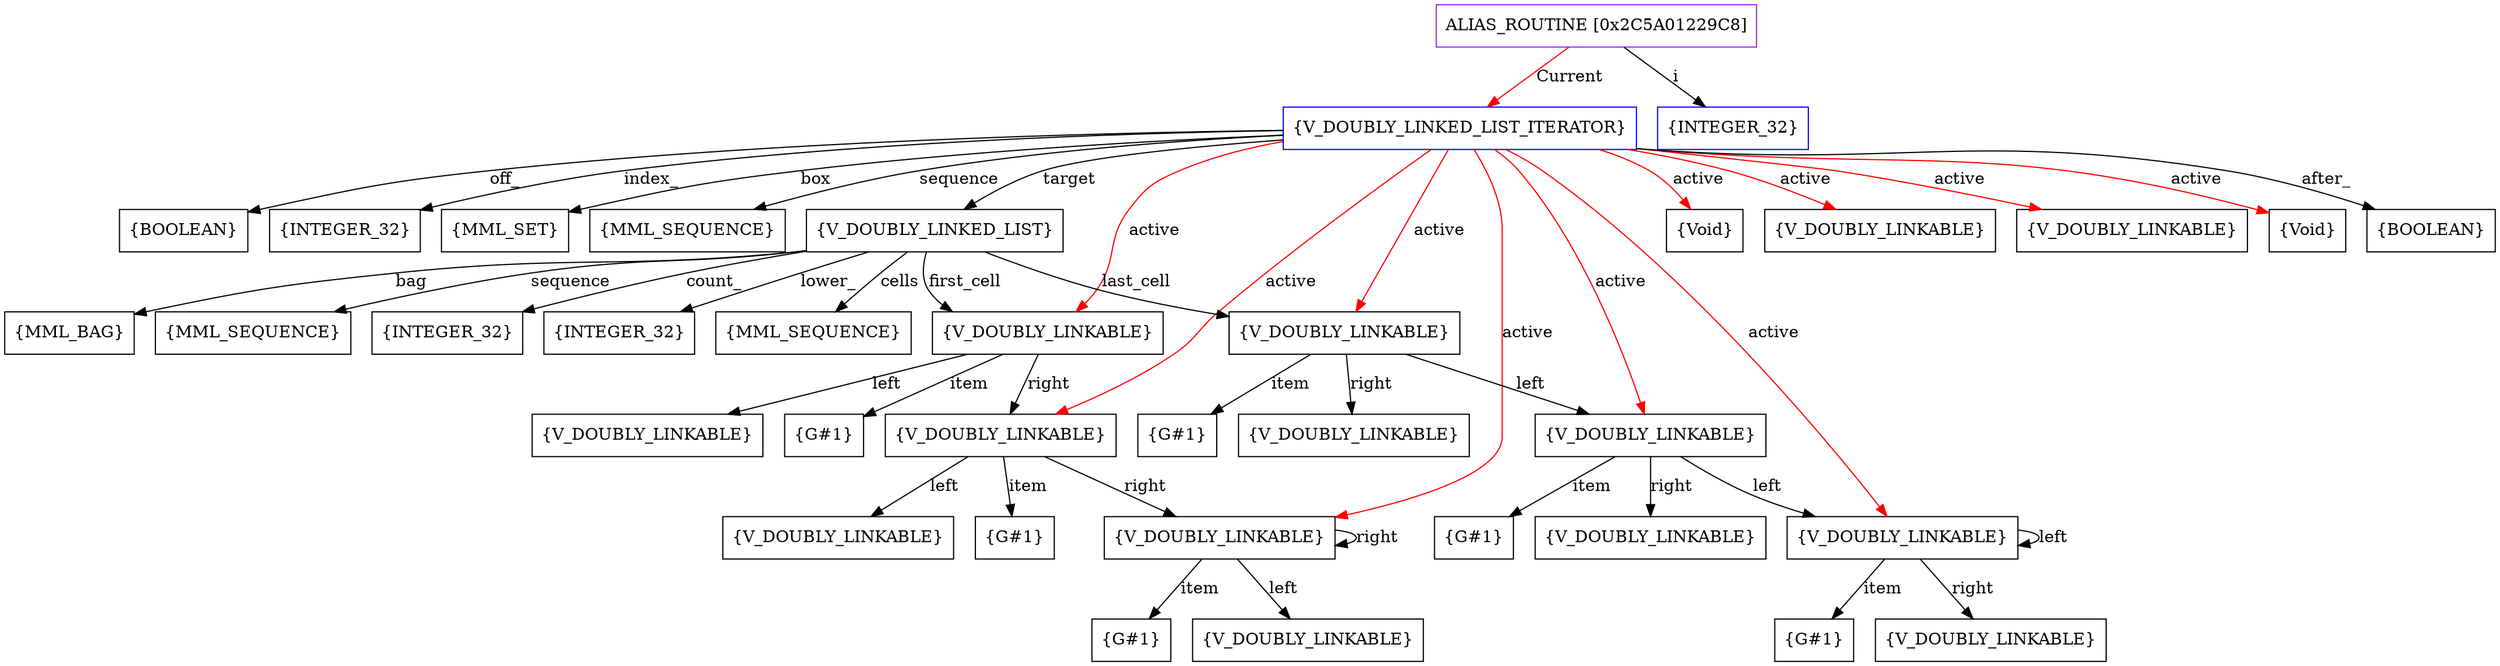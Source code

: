 digraph g {
	node [shape=box]
	b1[color=purple label=<ALIAS_ROUTINE [0x2C5A01229C8]>]
	b2[color=blue label=<{V_DOUBLY_LINKED_LIST_ITERATOR}>]
	b3[label=<{BOOLEAN}>]
	b4[label=<{INTEGER_32}>]
	b5[label=<{MML_SET}>]
	b6[label=<{MML_SEQUENCE}>]
	b7[label=<{V_DOUBLY_LINKED_LIST}>]
	b8[label=<{INTEGER_32}>]
	b9[label=<{MML_BAG}>]
	b10[label=<{MML_SEQUENCE}>]
	b11[label=<{INTEGER_32}>]
	b12[label=<{V_DOUBLY_LINKABLE}>]
	b13[label=<{G#1}>]
	b14[label=<{V_DOUBLY_LINKABLE}>]
	b15[label=<{G#1}>]
	b16[label=<{V_DOUBLY_LINKABLE}>]
	b17[label=<{G#1}>]
	b18[label=<{V_DOUBLY_LINKABLE}>]
	b19[label=<{V_DOUBLY_LINKABLE}>]
	b20[label=<{V_DOUBLY_LINKABLE}>]
	b21[label=<{V_DOUBLY_LINKABLE}>]
	b22[label=<{G#1}>]
	b23[label=<{V_DOUBLY_LINKABLE}>]
	b24[label=<{V_DOUBLY_LINKABLE}>]
	b25[label=<{G#1}>]
	b26[label=<{V_DOUBLY_LINKABLE}>]
	b27[label=<{V_DOUBLY_LINKABLE}>]
	b28[label=<{G#1}>]
	b29[label=<{V_DOUBLY_LINKABLE}>]
	b30[label=<{MML_SEQUENCE}>]
	b31[label=<{Void}>]
	b32[label=<{V_DOUBLY_LINKABLE}>]
	b33[label=<{V_DOUBLY_LINKABLE}>]
	b34[label=<{Void}>]
	b35[label=<{BOOLEAN}>]
	b36[color=blue label=<{INTEGER_32}>]
	b1->b2[color=red label=<Current>]
	b2->b3[label=<off_>]
	b2->b4[label=<index_>]
	b2->b5[label=<box>]
	b2->b6[label=<sequence>]
	b2->b7[label=<target>]
	b7->b8[label=<lower_>]
	b7->b9[label=<bag>]
	b7->b10[label=<sequence>]
	b7->b11[label=<count_>]
	b7->b12[label=<first_cell>]
	b12->b13[label=<item>]
	b12->b14[label=<right>]
	b14->b15[label=<item>]
	b14->b16[label=<right>]
	b16->b17[label=<item>]
	b16->b16[label=<right>]
	b16->b18[label=<left>]
	b14->b19[label=<left>]
	b12->b20[label=<left>]
	b7->b21[label=<last_cell>]
	b21->b22[label=<item>]
	b21->b23[label=<right>]
	b21->b24[label=<left>]
	b24->b25[label=<item>]
	b24->b26[label=<right>]
	b24->b27[label=<left>]
	b27->b28[label=<item>]
	b27->b29[label=<right>]
	b27->b27[label=<left>]
	b7->b30[label=<cells>]
	b2->b31[color=red label=<active>]
	b2->b21[color=red label=<active>]
	b2->b24[color=red label=<active>]
	b2->b27[color=red label=<active>]
	b2->b12[color=red label=<active>]
	b2->b32[color=red label=<active>]
	b2->b14[color=red label=<active>]
	b2->b16[color=red label=<active>]
	b2->b33[color=red label=<active>]
	b2->b34[color=red label=<active>]
	b2->b35[label=<after_>]
	b1->b36[label=<i>]
}
